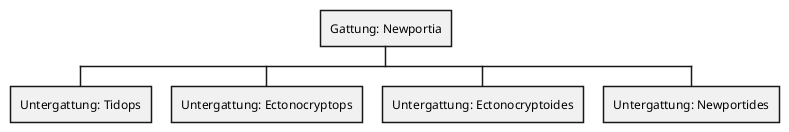 @startwbs

* Gattung: Newportia
** Untergattung: Tidops
** Untergattung: Ectonocryptops
** Untergattung: Ectonocryptoides
** Untergattung: Newportides
@endwbs